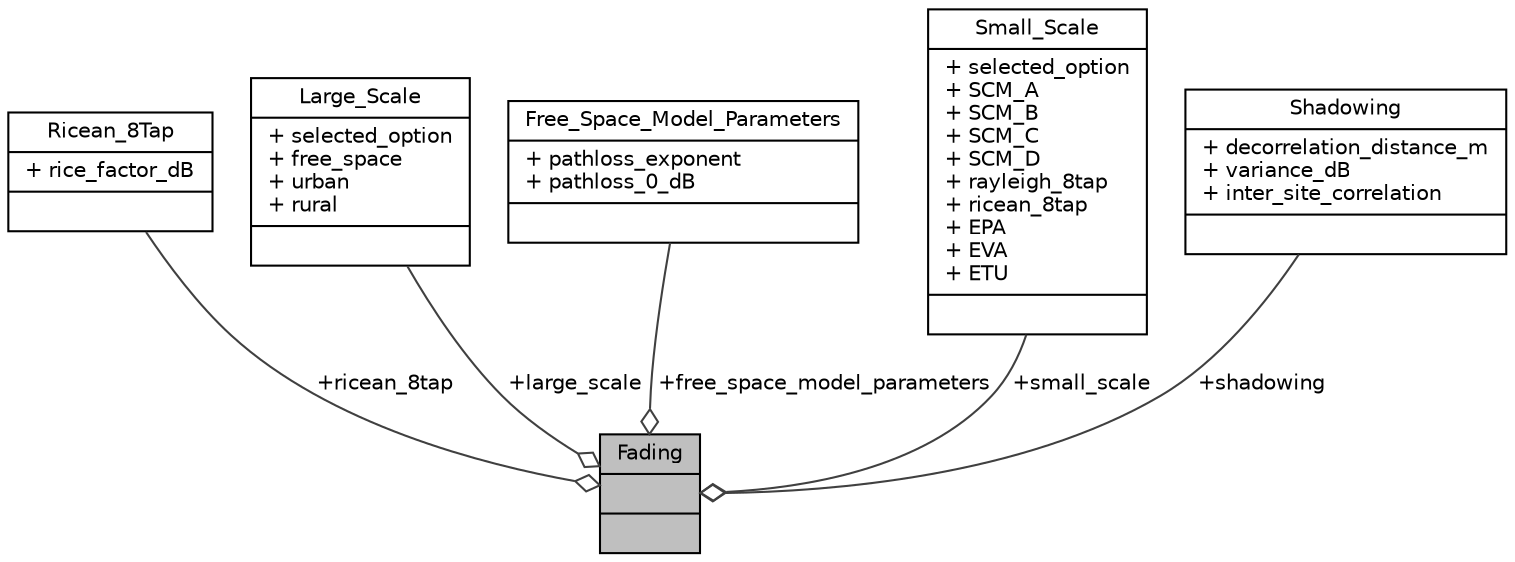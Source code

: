 digraph "Fading"
{
 // LATEX_PDF_SIZE
  edge [fontname="Helvetica",fontsize="10",labelfontname="Helvetica",labelfontsize="10"];
  node [fontname="Helvetica",fontsize="10",shape=record];
  Node1 [label="{Fading\n||}",height=0.2,width=0.4,color="black", fillcolor="grey75", style="filled", fontcolor="black",tooltip=" "];
  Node2 -> Node1 [color="grey25",fontsize="10",style="solid",label=" +ricean_8tap" ,arrowhead="odiamond",fontname="Helvetica"];
  Node2 [label="{Ricean_8Tap\n|+ rice_factor_dB\l|}",height=0.2,width=0.4,color="black", fillcolor="white", style="filled",URL="$structRicean__8Tap.html",tooltip=" "];
  Node3 -> Node1 [color="grey25",fontsize="10",style="solid",label=" +large_scale" ,arrowhead="odiamond",fontname="Helvetica"];
  Node3 [label="{Large_Scale\n|+ selected_option\l+ free_space\l+ urban\l+ rural\l|}",height=0.2,width=0.4,color="black", fillcolor="white", style="filled",URL="$structLarge__Scale.html",tooltip=" "];
  Node4 -> Node1 [color="grey25",fontsize="10",style="solid",label=" +free_space_model_parameters" ,arrowhead="odiamond",fontname="Helvetica"];
  Node4 [label="{Free_Space_Model_Parameters\n|+ pathloss_exponent\l+ pathloss_0_dB\l|}",height=0.2,width=0.4,color="black", fillcolor="white", style="filled",URL="$structFree__Space__Model__Parameters.html",tooltip=" "];
  Node5 -> Node1 [color="grey25",fontsize="10",style="solid",label=" +small_scale" ,arrowhead="odiamond",fontname="Helvetica"];
  Node5 [label="{Small_Scale\n|+ selected_option\l+ SCM_A\l+ SCM_B\l+ SCM_C\l+ SCM_D\l+ rayleigh_8tap\l+ ricean_8tap\l+ EPA\l+ EVA\l+ ETU\l|}",height=0.2,width=0.4,color="black", fillcolor="white", style="filled",URL="$structSmall__Scale.html",tooltip=" "];
  Node6 -> Node1 [color="grey25",fontsize="10",style="solid",label=" +shadowing" ,arrowhead="odiamond",fontname="Helvetica"];
  Node6 [label="{Shadowing\n|+ decorrelation_distance_m\l+ variance_dB\l+ inter_site_correlation\l|}",height=0.2,width=0.4,color="black", fillcolor="white", style="filled",URL="$structShadowing.html",tooltip=" "];
}
